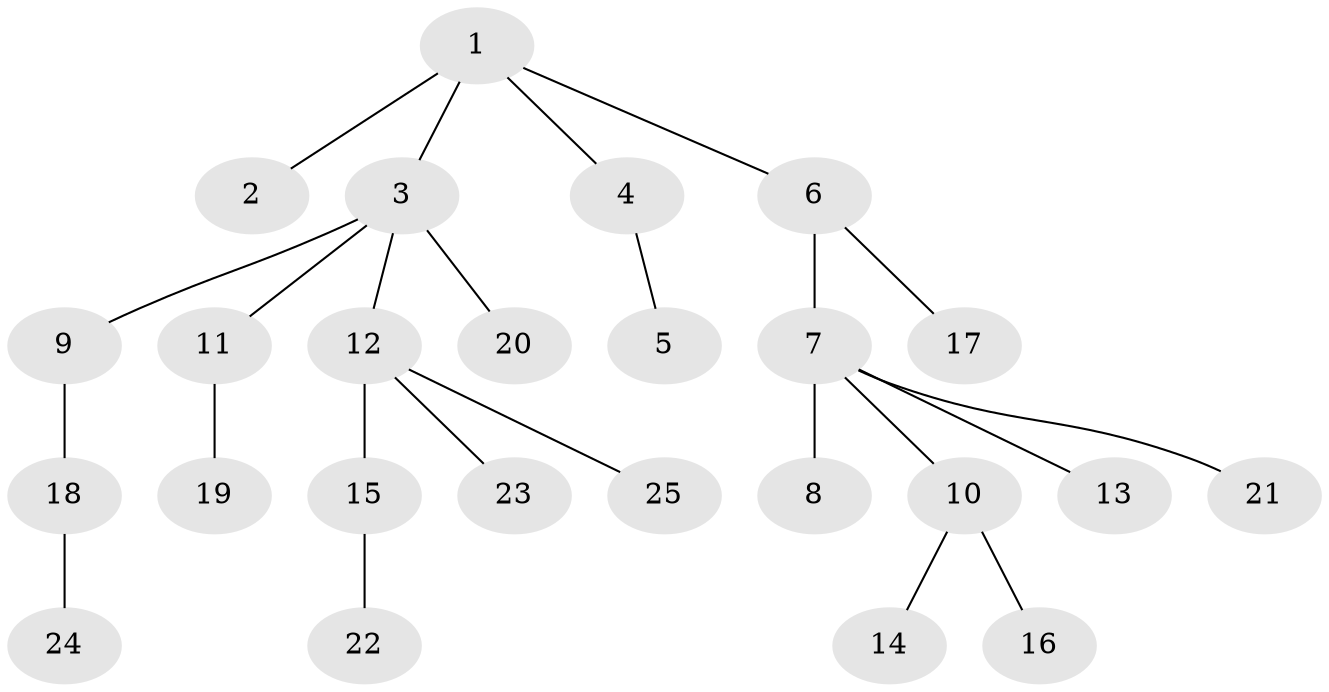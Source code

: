 // original degree distribution, {5: 0.0375, 2: 0.275, 6: 0.0125, 4: 0.0375, 1: 0.4875, 9: 0.0125, 3: 0.1375}
// Generated by graph-tools (version 1.1) at 2025/51/03/04/25 22:51:50]
// undirected, 25 vertices, 24 edges
graph export_dot {
  node [color=gray90,style=filled];
  1;
  2;
  3;
  4;
  5;
  6;
  7;
  8;
  9;
  10;
  11;
  12;
  13;
  14;
  15;
  16;
  17;
  18;
  19;
  20;
  21;
  22;
  23;
  24;
  25;
  1 -- 2 [weight=1.0];
  1 -- 3 [weight=1.0];
  1 -- 4 [weight=1.0];
  1 -- 6 [weight=1.0];
  3 -- 9 [weight=1.0];
  3 -- 11 [weight=1.0];
  3 -- 12 [weight=1.0];
  3 -- 20 [weight=1.0];
  4 -- 5 [weight=1.0];
  6 -- 7 [weight=1.0];
  6 -- 17 [weight=1.0];
  7 -- 8 [weight=3.0];
  7 -- 10 [weight=1.0];
  7 -- 13 [weight=1.0];
  7 -- 21 [weight=1.0];
  9 -- 18 [weight=1.0];
  10 -- 14 [weight=1.0];
  10 -- 16 [weight=1.0];
  11 -- 19 [weight=2.0];
  12 -- 15 [weight=1.0];
  12 -- 23 [weight=1.0];
  12 -- 25 [weight=1.0];
  15 -- 22 [weight=1.0];
  18 -- 24 [weight=1.0];
}
